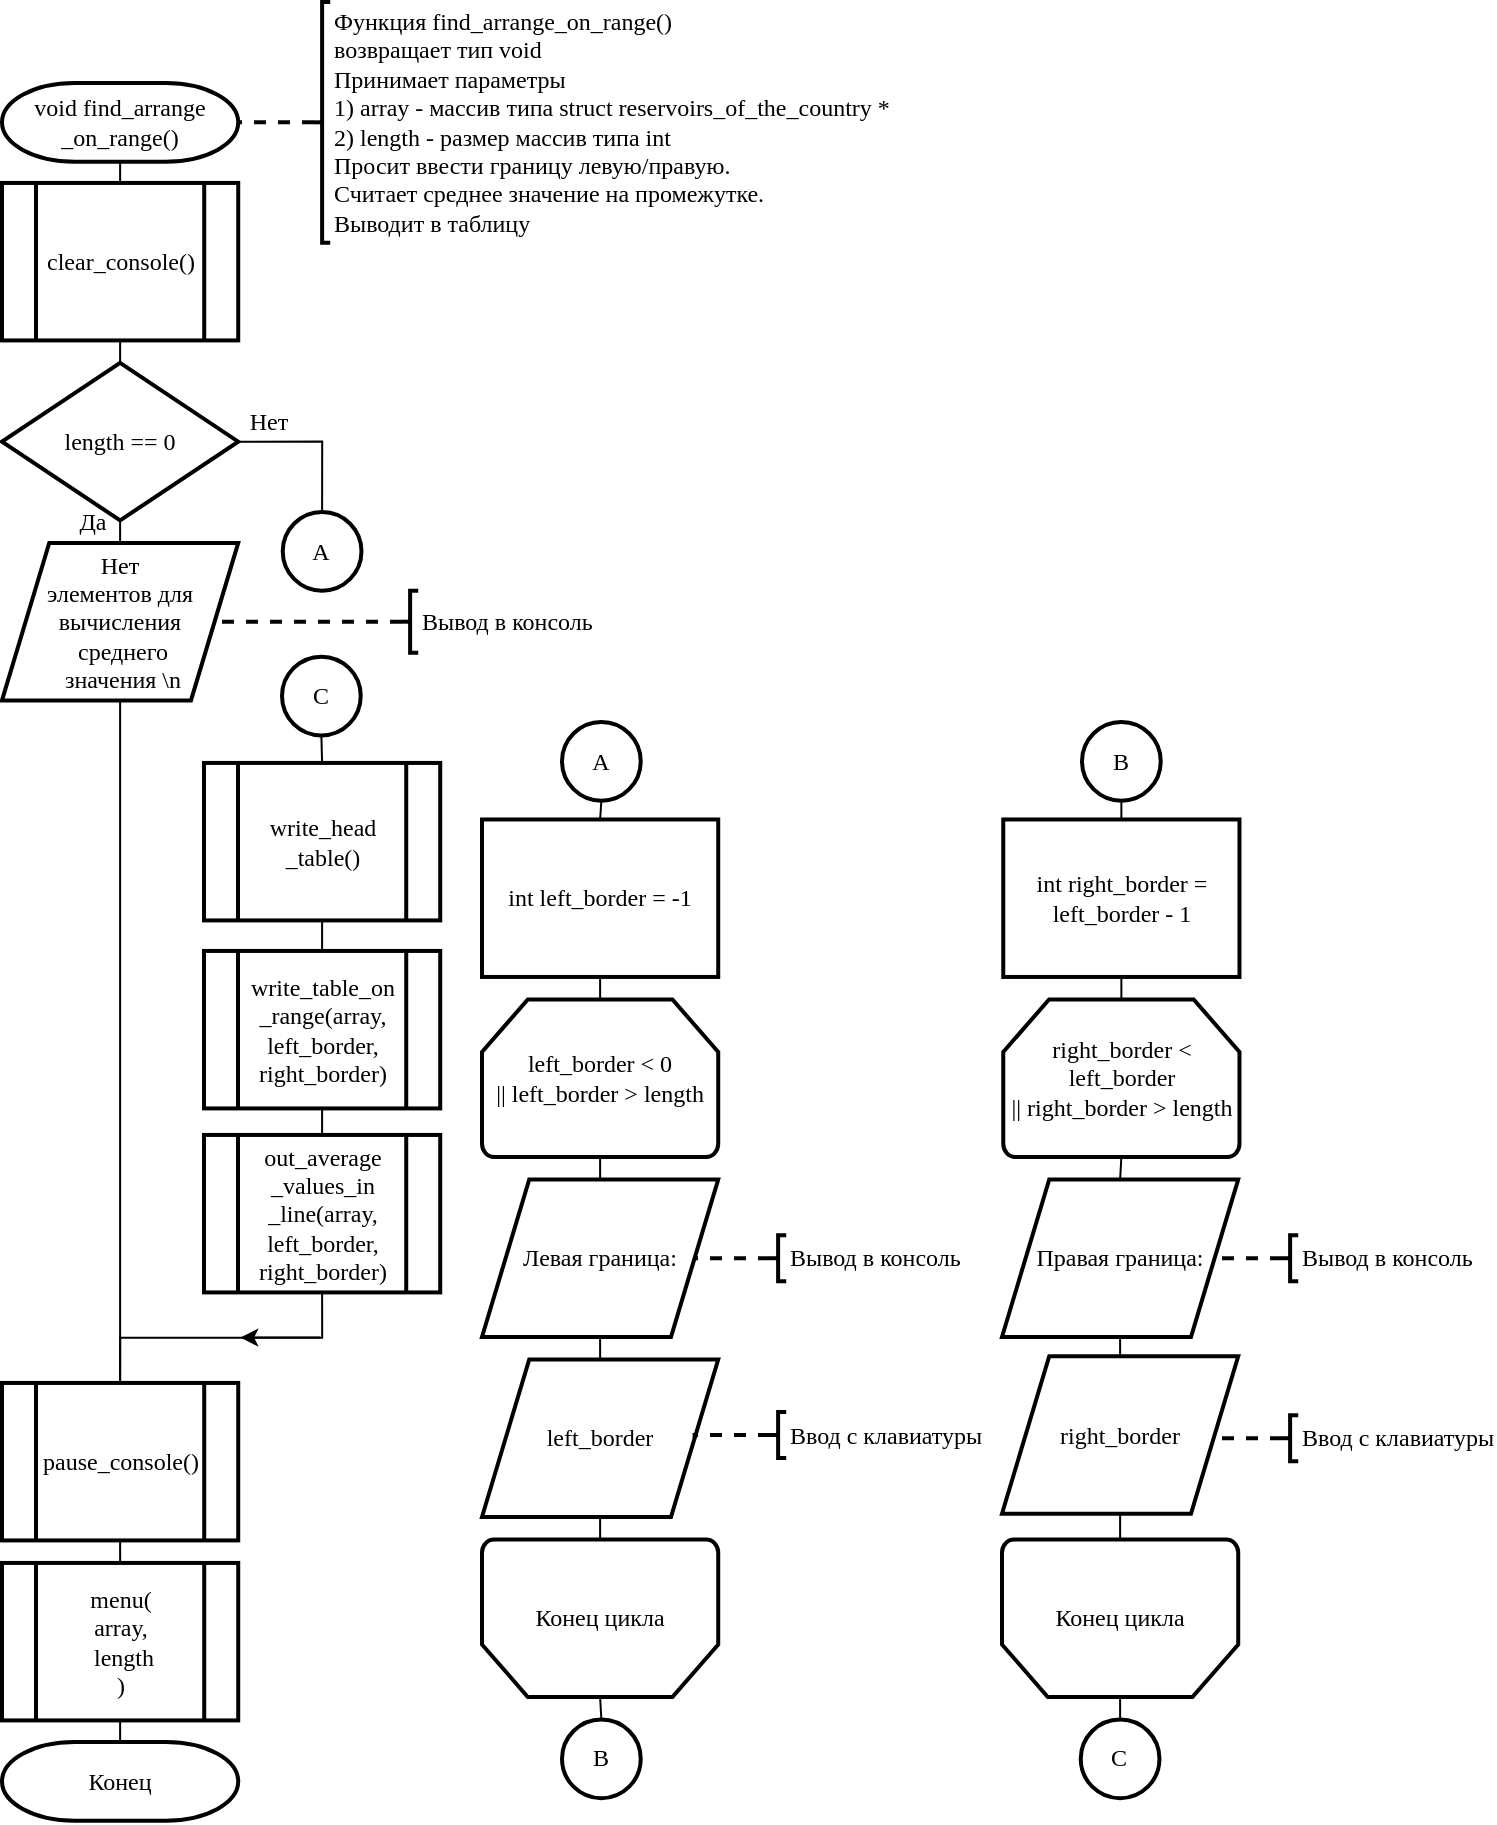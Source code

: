 <mxfile version="13.0.3" type="device"><diagram id="U5Ct55trOFn7t_glRgXs" name="Page-1"><mxGraphModel dx="599" dy="358" grid="1" gridSize="10" guides="1" tooltips="1" connect="1" arrows="1" fold="1" page="1" pageScale="1" pageWidth="827" pageHeight="1169" math="0" shadow="0"><root><mxCell id="0"/><mxCell id="1" parent="0"/><mxCell id="0v8F-oNbP1h4zUCTe8ye-46" style="edgeStyle=orthogonalEdgeStyle;rounded=0;orthogonalLoop=1;jettySize=auto;html=1;exitX=0.5;exitY=1;exitDx=0;exitDy=0;exitPerimeter=0;entryX=0.5;entryY=0;entryDx=0;entryDy=0;endArrow=none;endFill=0;strokeWidth=1;fontFamily=Times New Roman;" edge="1" parent="1" source="0v8F-oNbP1h4zUCTe8ye-1" target="0v8F-oNbP1h4zUCTe8ye-2"><mxGeometry relative="1" as="geometry"/></mxCell><mxCell id="0v8F-oNbP1h4zUCTe8ye-1" value="void find_arrange&lt;br&gt;_on_range()" style="strokeWidth=2;html=1;shape=mxgraph.flowchart.terminator;whiteSpace=wrap;fontFamily=Times New Roman;" vertex="1" parent="1"><mxGeometry x="60" y="140.47" width="118.11" height="39.37" as="geometry"/></mxCell><mxCell id="0v8F-oNbP1h4zUCTe8ye-47" style="edgeStyle=orthogonalEdgeStyle;rounded=0;orthogonalLoop=1;jettySize=auto;html=1;exitX=0.5;exitY=1;exitDx=0;exitDy=0;entryX=0.5;entryY=0;entryDx=0;entryDy=0;entryPerimeter=0;endArrow=none;endFill=0;strokeWidth=1;fontFamily=Times New Roman;" edge="1" parent="1" source="0v8F-oNbP1h4zUCTe8ye-2" target="0v8F-oNbP1h4zUCTe8ye-3"><mxGeometry relative="1" as="geometry"/></mxCell><mxCell id="0v8F-oNbP1h4zUCTe8ye-2" value="clear_console()" style="verticalLabelPosition=middle;verticalAlign=middle;html=1;shape=process;whiteSpace=wrap;rounded=0;size=0.14;arcSize=6;fontFamily=Times New Roman;strokeWidth=2;labelPosition=center;align=center;" vertex="1" parent="1"><mxGeometry x="60" y="190.47" width="118.11" height="78.74" as="geometry"/></mxCell><mxCell id="0v8F-oNbP1h4zUCTe8ye-48" style="edgeStyle=orthogonalEdgeStyle;rounded=0;orthogonalLoop=1;jettySize=auto;html=1;exitX=0.5;exitY=1;exitDx=0;exitDy=0;exitPerimeter=0;entryX=0.5;entryY=0;entryDx=0;entryDy=0;endArrow=none;endFill=0;strokeWidth=1;fontFamily=Times New Roman;" edge="1" parent="1" source="0v8F-oNbP1h4zUCTe8ye-3" target="0v8F-oNbP1h4zUCTe8ye-4"><mxGeometry relative="1" as="geometry"/></mxCell><mxCell id="0v8F-oNbP1h4zUCTe8ye-50" style="edgeStyle=orthogonalEdgeStyle;rounded=0;orthogonalLoop=1;jettySize=auto;html=1;exitX=1;exitY=0.5;exitDx=0;exitDy=0;exitPerimeter=0;entryX=0.5;entryY=0;entryDx=0;entryDy=0;entryPerimeter=0;endArrow=none;endFill=0;strokeWidth=1;fontFamily=Times New Roman;" edge="1" parent="1" source="0v8F-oNbP1h4zUCTe8ye-3" target="0v8F-oNbP1h4zUCTe8ye-49"><mxGeometry relative="1" as="geometry"/></mxCell><mxCell id="0v8F-oNbP1h4zUCTe8ye-3" value="length == 0" style="strokeWidth=2;html=1;shape=mxgraph.flowchart.decision;whiteSpace=wrap;fontFamily=Times New Roman;" vertex="1" parent="1"><mxGeometry x="60" y="280.47" width="118.11" height="78.74" as="geometry"/></mxCell><mxCell id="0v8F-oNbP1h4zUCTe8ye-60" style="edgeStyle=orthogonalEdgeStyle;rounded=0;orthogonalLoop=1;jettySize=auto;html=1;exitX=0.5;exitY=1;exitDx=0;exitDy=0;entryX=0.5;entryY=0;entryDx=0;entryDy=0;endArrow=none;endFill=0;strokeWidth=1;fontFamily=Times New Roman;" edge="1" parent="1" source="0v8F-oNbP1h4zUCTe8ye-4" target="0v8F-oNbP1h4zUCTe8ye-57"><mxGeometry relative="1" as="geometry"/></mxCell><mxCell id="0v8F-oNbP1h4zUCTe8ye-4" value="Нет&lt;br&gt;элементов для&lt;br&gt;вычисления&lt;br&gt;&amp;nbsp;среднего&lt;br&gt;&amp;nbsp;значения \n" style="shape=parallelogram;perimeter=parallelogramPerimeter;whiteSpace=wrap;html=1;strokeWidth=2;fontFamily=Times New Roman;" vertex="1" parent="1"><mxGeometry x="60" y="370.47" width="118.11" height="78.74" as="geometry"/></mxCell><mxCell id="0v8F-oNbP1h4zUCTe8ye-42" style="edgeStyle=orthogonalEdgeStyle;rounded=0;orthogonalLoop=1;jettySize=auto;html=1;exitX=0.5;exitY=1;exitDx=0;exitDy=0;entryX=0.5;entryY=0;entryDx=0;entryDy=0;entryPerimeter=0;endArrow=none;endFill=0;strokeWidth=1;fontFamily=Times New Roman;" edge="1" parent="1" source="0v8F-oNbP1h4zUCTe8ye-5" target="0v8F-oNbP1h4zUCTe8ye-6"><mxGeometry relative="1" as="geometry"/></mxCell><mxCell id="0v8F-oNbP1h4zUCTe8ye-5" value="int left_border = -1" style="rounded=0;whiteSpace=wrap;html=1;absoluteArcSize=1;arcSize=14;strokeWidth=2;fontFamily=Times New Roman;" vertex="1" parent="1"><mxGeometry x="300" y="508.74" width="118.11" height="78.74" as="geometry"/></mxCell><mxCell id="0v8F-oNbP1h4zUCTe8ye-33" style="edgeStyle=orthogonalEdgeStyle;rounded=0;orthogonalLoop=1;jettySize=auto;html=1;exitX=0.5;exitY=1;exitDx=0;exitDy=0;exitPerimeter=0;entryX=0.5;entryY=0;entryDx=0;entryDy=0;endArrow=none;endFill=0;strokeWidth=1;fontFamily=Times New Roman;" edge="1" parent="1" source="0v8F-oNbP1h4zUCTe8ye-6" target="0v8F-oNbP1h4zUCTe8ye-7"><mxGeometry relative="1" as="geometry"/></mxCell><mxCell id="0v8F-oNbP1h4zUCTe8ye-6" value="left_border &amp;lt; 0&lt;br&gt;|| left_border &amp;gt; length" style="strokeWidth=2;html=1;shape=mxgraph.flowchart.loop_limit;whiteSpace=wrap;fontFamily=Times New Roman;" vertex="1" parent="1"><mxGeometry x="300" y="598.74" width="118.11" height="78.74" as="geometry"/></mxCell><mxCell id="0v8F-oNbP1h4zUCTe8ye-32" style="edgeStyle=orthogonalEdgeStyle;rounded=0;orthogonalLoop=1;jettySize=auto;html=1;exitX=0.5;exitY=1;exitDx=0;exitDy=0;entryX=0.5;entryY=0;entryDx=0;entryDy=0;endArrow=none;endFill=0;strokeWidth=1;fontFamily=Times New Roman;" edge="1" parent="1" source="0v8F-oNbP1h4zUCTe8ye-7" target="0v8F-oNbP1h4zUCTe8ye-8"><mxGeometry relative="1" as="geometry"/></mxCell><mxCell id="0v8F-oNbP1h4zUCTe8ye-7" value="Левая граница:" style="shape=parallelogram;perimeter=parallelogramPerimeter;whiteSpace=wrap;html=1;strokeWidth=2;fontFamily=Times New Roman;" vertex="1" parent="1"><mxGeometry x="300" y="688.74" width="118.11" height="78.74" as="geometry"/></mxCell><mxCell id="0v8F-oNbP1h4zUCTe8ye-31" style="edgeStyle=orthogonalEdgeStyle;rounded=0;orthogonalLoop=1;jettySize=auto;html=1;exitX=0.5;exitY=1;exitDx=0;exitDy=0;entryX=0.5;entryY=1;entryDx=0;entryDy=0;entryPerimeter=0;endArrow=none;endFill=0;strokeWidth=1;fontFamily=Times New Roman;" edge="1" parent="1" source="0v8F-oNbP1h4zUCTe8ye-8" target="0v8F-oNbP1h4zUCTe8ye-9"><mxGeometry relative="1" as="geometry"/></mxCell><mxCell id="0v8F-oNbP1h4zUCTe8ye-8" value="left_border" style="shape=parallelogram;perimeter=parallelogramPerimeter;whiteSpace=wrap;html=1;strokeWidth=2;fontFamily=Times New Roman;" vertex="1" parent="1"><mxGeometry x="300" y="778.74" width="118.11" height="78.74" as="geometry"/></mxCell><mxCell id="0v8F-oNbP1h4zUCTe8ye-30" style="edgeStyle=orthogonalEdgeStyle;rounded=0;orthogonalLoop=1;jettySize=auto;html=1;exitX=0.5;exitY=0;exitDx=0;exitDy=0;exitPerimeter=0;entryX=0.5;entryY=0;entryDx=0;entryDy=0;entryPerimeter=0;endArrow=none;endFill=0;strokeWidth=1;fontFamily=Times New Roman;" edge="1" parent="1" source="0v8F-oNbP1h4zUCTe8ye-9" target="0v8F-oNbP1h4zUCTe8ye-27"><mxGeometry relative="1" as="geometry"/></mxCell><mxCell id="0v8F-oNbP1h4zUCTe8ye-9" value="Конец цикла" style="strokeWidth=2;html=1;shape=mxgraph.flowchart.loop_limit;whiteSpace=wrap;fontFamily=Times New Roman;flipV=1;" vertex="1" parent="1"><mxGeometry x="300" y="868.74" width="118.11" height="78.74" as="geometry"/></mxCell><mxCell id="0v8F-oNbP1h4zUCTe8ye-35" style="edgeStyle=orthogonalEdgeStyle;rounded=0;orthogonalLoop=1;jettySize=auto;html=1;exitX=0.5;exitY=1;exitDx=0;exitDy=0;entryX=0.5;entryY=0;entryDx=0;entryDy=0;entryPerimeter=0;endArrow=none;endFill=0;strokeWidth=1;fontFamily=Times New Roman;" edge="1" parent="1" source="0v8F-oNbP1h4zUCTe8ye-10" target="0v8F-oNbP1h4zUCTe8ye-11"><mxGeometry relative="1" as="geometry"/></mxCell><mxCell id="0v8F-oNbP1h4zUCTe8ye-10" value="int right_border = left_border - 1" style="rounded=0;whiteSpace=wrap;html=1;absoluteArcSize=1;arcSize=14;strokeWidth=2;fontFamily=Times New Roman;" vertex="1" parent="1"><mxGeometry x="560.63" y="508.74" width="118.11" height="78.74" as="geometry"/></mxCell><mxCell id="0v8F-oNbP1h4zUCTe8ye-36" style="edgeStyle=orthogonalEdgeStyle;rounded=0;orthogonalLoop=1;jettySize=auto;html=1;exitX=0.5;exitY=1;exitDx=0;exitDy=0;exitPerimeter=0;entryX=0.5;entryY=0;entryDx=0;entryDy=0;endArrow=none;endFill=0;strokeWidth=1;fontFamily=Times New Roman;" edge="1" parent="1" source="0v8F-oNbP1h4zUCTe8ye-11" target="0v8F-oNbP1h4zUCTe8ye-12"><mxGeometry relative="1" as="geometry"/></mxCell><mxCell id="0v8F-oNbP1h4zUCTe8ye-11" value="right_border &amp;lt; left_border&lt;br&gt;|| right_border &amp;gt; length" style="strokeWidth=2;html=1;shape=mxgraph.flowchart.loop_limit;whiteSpace=wrap;fontFamily=Times New Roman;" vertex="1" parent="1"><mxGeometry x="560.63" y="598.74" width="118.11" height="78.74" as="geometry"/></mxCell><mxCell id="0v8F-oNbP1h4zUCTe8ye-39" style="edgeStyle=orthogonalEdgeStyle;rounded=0;orthogonalLoop=1;jettySize=auto;html=1;exitX=0.5;exitY=1;exitDx=0;exitDy=0;entryX=0.5;entryY=0;entryDx=0;entryDy=0;endArrow=none;endFill=0;strokeWidth=1;fontFamily=Times New Roman;" edge="1" parent="1" source="0v8F-oNbP1h4zUCTe8ye-12" target="0v8F-oNbP1h4zUCTe8ye-13"><mxGeometry relative="1" as="geometry"/></mxCell><mxCell id="0v8F-oNbP1h4zUCTe8ye-12" value="Правая граница:" style="shape=parallelogram;perimeter=parallelogramPerimeter;whiteSpace=wrap;html=1;strokeWidth=2;fontFamily=Times New Roman;" vertex="1" parent="1"><mxGeometry x="560" y="688.74" width="118.11" height="78.74" as="geometry"/></mxCell><mxCell id="0v8F-oNbP1h4zUCTe8ye-40" style="edgeStyle=orthogonalEdgeStyle;rounded=0;orthogonalLoop=1;jettySize=auto;html=1;exitX=0.5;exitY=1;exitDx=0;exitDy=0;entryX=0.5;entryY=1;entryDx=0;entryDy=0;entryPerimeter=0;endArrow=none;endFill=0;strokeWidth=1;fontFamily=Times New Roman;" edge="1" parent="1" source="0v8F-oNbP1h4zUCTe8ye-13" target="0v8F-oNbP1h4zUCTe8ye-14"><mxGeometry relative="1" as="geometry"/></mxCell><mxCell id="0v8F-oNbP1h4zUCTe8ye-13" value="right_border" style="shape=parallelogram;perimeter=parallelogramPerimeter;whiteSpace=wrap;html=1;strokeWidth=2;fontFamily=Times New Roman;" vertex="1" parent="1"><mxGeometry x="560" y="777.13" width="118.11" height="78.74" as="geometry"/></mxCell><mxCell id="0v8F-oNbP1h4zUCTe8ye-41" style="edgeStyle=orthogonalEdgeStyle;rounded=0;orthogonalLoop=1;jettySize=auto;html=1;exitX=0.5;exitY=0;exitDx=0;exitDy=0;exitPerimeter=0;entryX=0.5;entryY=0;entryDx=0;entryDy=0;entryPerimeter=0;endArrow=none;endFill=0;strokeWidth=1;fontFamily=Times New Roman;" edge="1" parent="1" source="0v8F-oNbP1h4zUCTe8ye-14" target="0v8F-oNbP1h4zUCTe8ye-28"><mxGeometry relative="1" as="geometry"/></mxCell><mxCell id="0v8F-oNbP1h4zUCTe8ye-14" value="Конец цикла" style="strokeWidth=2;html=1;shape=mxgraph.flowchart.loop_limit;whiteSpace=wrap;fontFamily=Times New Roman;flipV=1;" vertex="1" parent="1"><mxGeometry x="560" y="868.74" width="118.11" height="78.74" as="geometry"/></mxCell><mxCell id="0v8F-oNbP1h4zUCTe8ye-21" style="edgeStyle=orthogonalEdgeStyle;rounded=0;orthogonalLoop=1;jettySize=auto;html=1;exitX=0;exitY=0.5;exitDx=0;exitDy=0;exitPerimeter=0;entryX=1;entryY=0.5;entryDx=0;entryDy=0;endArrow=none;endFill=0;dashed=1;strokeWidth=2;fontFamily=Times New Roman;" edge="1" parent="1" source="0v8F-oNbP1h4zUCTe8ye-15" target="0v8F-oNbP1h4zUCTe8ye-7"><mxGeometry relative="1" as="geometry"/></mxCell><mxCell id="0v8F-oNbP1h4zUCTe8ye-15" value="Вывод в консоль" style="strokeWidth=2;html=1;shape=mxgraph.flowchart.annotation_2;align=left;labelPosition=right;pointerEvents=1;fontFamily=Times New Roman;" vertex="1" parent="1"><mxGeometry x="444" y="716.61" width="8.11" height="23" as="geometry"/></mxCell><mxCell id="0v8F-oNbP1h4zUCTe8ye-22" style="edgeStyle=orthogonalEdgeStyle;rounded=0;orthogonalLoop=1;jettySize=auto;html=1;exitX=0;exitY=0.5;exitDx=0;exitDy=0;exitPerimeter=0;entryX=1;entryY=0.5;entryDx=0;entryDy=0;dashed=1;endArrow=none;endFill=0;strokeWidth=2;fontFamily=Times New Roman;" edge="1" parent="1" source="0v8F-oNbP1h4zUCTe8ye-16" target="0v8F-oNbP1h4zUCTe8ye-8"><mxGeometry relative="1" as="geometry"/></mxCell><mxCell id="0v8F-oNbP1h4zUCTe8ye-16" value="Ввод с клавиатуры" style="strokeWidth=2;html=1;shape=mxgraph.flowchart.annotation_2;align=left;labelPosition=right;pointerEvents=1;fontFamily=Times New Roman;" vertex="1" parent="1"><mxGeometry x="444" y="805" width="8.11" height="23" as="geometry"/></mxCell><mxCell id="0v8F-oNbP1h4zUCTe8ye-24" style="edgeStyle=orthogonalEdgeStyle;rounded=0;orthogonalLoop=1;jettySize=auto;html=1;exitX=0;exitY=0.5;exitDx=0;exitDy=0;exitPerimeter=0;entryX=1;entryY=0.5;entryDx=0;entryDy=0;dashed=1;endArrow=none;endFill=0;strokeWidth=2;fontFamily=Times New Roman;" edge="1" parent="1" source="0v8F-oNbP1h4zUCTe8ye-17" target="0v8F-oNbP1h4zUCTe8ye-12"><mxGeometry relative="1" as="geometry"/></mxCell><mxCell id="0v8F-oNbP1h4zUCTe8ye-17" value="Вывод в консоль" style="strokeWidth=2;html=1;shape=mxgraph.flowchart.annotation_2;align=left;labelPosition=right;pointerEvents=1;fontFamily=Times New Roman;" vertex="1" parent="1"><mxGeometry x="700" y="716.61" width="8.11" height="23" as="geometry"/></mxCell><mxCell id="0v8F-oNbP1h4zUCTe8ye-23" style="edgeStyle=orthogonalEdgeStyle;rounded=0;orthogonalLoop=1;jettySize=auto;html=1;exitX=0;exitY=0.5;exitDx=0;exitDy=0;exitPerimeter=0;entryX=1;entryY=0.5;entryDx=0;entryDy=0;dashed=1;endArrow=none;endFill=0;strokeWidth=2;fontFamily=Times New Roman;" edge="1" parent="1" source="0v8F-oNbP1h4zUCTe8ye-19" target="0v8F-oNbP1h4zUCTe8ye-13"><mxGeometry relative="1" as="geometry"/></mxCell><mxCell id="0v8F-oNbP1h4zUCTe8ye-19" value="Ввод с клавиатуры" style="strokeWidth=2;html=1;shape=mxgraph.flowchart.annotation_2;align=left;labelPosition=right;pointerEvents=1;fontFamily=Times New Roman;" vertex="1" parent="1"><mxGeometry x="700" y="806.61" width="8.11" height="23" as="geometry"/></mxCell><mxCell id="0v8F-oNbP1h4zUCTe8ye-29" style="edgeStyle=orthogonalEdgeStyle;rounded=0;orthogonalLoop=1;jettySize=auto;html=1;exitX=0.5;exitY=1;exitDx=0;exitDy=0;exitPerimeter=0;entryX=0.5;entryY=0;entryDx=0;entryDy=0;endArrow=none;endFill=0;strokeWidth=1;fontFamily=Times New Roman;" edge="1" parent="1" source="0v8F-oNbP1h4zUCTe8ye-25" target="0v8F-oNbP1h4zUCTe8ye-5"><mxGeometry relative="1" as="geometry"/></mxCell><mxCell id="0v8F-oNbP1h4zUCTe8ye-25" value="А" style="strokeWidth=2;html=1;shape=mxgraph.flowchart.start_2;whiteSpace=wrap;fontFamily=Times New Roman;" vertex="1" parent="1"><mxGeometry x="340" y="460" width="39.37" height="39.37" as="geometry"/></mxCell><mxCell id="0v8F-oNbP1h4zUCTe8ye-45" style="edgeStyle=orthogonalEdgeStyle;rounded=0;orthogonalLoop=1;jettySize=auto;html=1;exitX=0.5;exitY=1;exitDx=0;exitDy=0;exitPerimeter=0;entryX=0.5;entryY=0;entryDx=0;entryDy=0;endArrow=none;endFill=0;strokeWidth=1;fontFamily=Times New Roman;" edge="1" parent="1" source="0v8F-oNbP1h4zUCTe8ye-26" target="0v8F-oNbP1h4zUCTe8ye-10"><mxGeometry relative="1" as="geometry"/></mxCell><mxCell id="0v8F-oNbP1h4zUCTe8ye-26" value="B" style="strokeWidth=2;html=1;shape=mxgraph.flowchart.start_2;whiteSpace=wrap;fontFamily=Times New Roman;" vertex="1" parent="1"><mxGeometry x="600" y="460" width="39.37" height="39.37" as="geometry"/></mxCell><mxCell id="0v8F-oNbP1h4zUCTe8ye-27" value="B" style="strokeWidth=2;html=1;shape=mxgraph.flowchart.start_2;whiteSpace=wrap;fontFamily=Times New Roman;" vertex="1" parent="1"><mxGeometry x="340" y="958.74" width="39.37" height="39.37" as="geometry"/></mxCell><mxCell id="0v8F-oNbP1h4zUCTe8ye-28" value="C" style="strokeWidth=2;html=1;shape=mxgraph.flowchart.start_2;whiteSpace=wrap;fontFamily=Times New Roman;" vertex="1" parent="1"><mxGeometry x="599.37" y="958.74" width="39.37" height="39.37" as="geometry"/></mxCell><mxCell id="0v8F-oNbP1h4zUCTe8ye-49" value="A" style="strokeWidth=2;html=1;shape=mxgraph.flowchart.start_2;whiteSpace=wrap;fontFamily=Times New Roman;" vertex="1" parent="1"><mxGeometry x="200.37" y="354.97" width="39.37" height="39.37" as="geometry"/></mxCell><mxCell id="0v8F-oNbP1h4zUCTe8ye-63" style="edgeStyle=orthogonalEdgeStyle;rounded=0;orthogonalLoop=1;jettySize=auto;html=1;exitX=0.5;exitY=1;exitDx=0;exitDy=0;exitPerimeter=0;entryX=0.5;entryY=0;entryDx=0;entryDy=0;endArrow=none;endFill=0;strokeWidth=1;fontFamily=Times New Roman;" edge="1" parent="1" source="0v8F-oNbP1h4zUCTe8ye-51" target="0v8F-oNbP1h4zUCTe8ye-52"><mxGeometry relative="1" as="geometry"/></mxCell><mxCell id="0v8F-oNbP1h4zUCTe8ye-51" value="C" style="strokeWidth=2;html=1;shape=mxgraph.flowchart.start_2;whiteSpace=wrap;fontFamily=Times New Roman;" vertex="1" parent="1"><mxGeometry x="200" y="427.33" width="39.37" height="39.37" as="geometry"/></mxCell><mxCell id="0v8F-oNbP1h4zUCTe8ye-62" style="edgeStyle=orthogonalEdgeStyle;rounded=0;orthogonalLoop=1;jettySize=auto;html=1;exitX=0.5;exitY=1;exitDx=0;exitDy=0;entryX=0.5;entryY=0;entryDx=0;entryDy=0;endArrow=none;endFill=0;strokeWidth=1;fontFamily=Times New Roman;" edge="1" parent="1" source="0v8F-oNbP1h4zUCTe8ye-52" target="0v8F-oNbP1h4zUCTe8ye-53"><mxGeometry relative="1" as="geometry"/></mxCell><mxCell id="0v8F-oNbP1h4zUCTe8ye-52" value="write_head&lt;br&gt;_table()" style="verticalLabelPosition=middle;verticalAlign=middle;html=1;shape=process;whiteSpace=wrap;rounded=0;size=0.14;arcSize=6;fontFamily=Times New Roman;strokeWidth=2;labelPosition=center;align=center;" vertex="1" parent="1"><mxGeometry x="161" y="480.47" width="118.11" height="78.74" as="geometry"/></mxCell><mxCell id="0v8F-oNbP1h4zUCTe8ye-61" style="edgeStyle=orthogonalEdgeStyle;rounded=0;orthogonalLoop=1;jettySize=auto;html=1;exitX=0.5;exitY=1;exitDx=0;exitDy=0;entryX=0.5;entryY=0;entryDx=0;entryDy=0;endArrow=none;endFill=0;strokeWidth=1;fontFamily=Times New Roman;" edge="1" parent="1" source="0v8F-oNbP1h4zUCTe8ye-53" target="0v8F-oNbP1h4zUCTe8ye-56"><mxGeometry relative="1" as="geometry"/></mxCell><mxCell id="0v8F-oNbP1h4zUCTe8ye-53" value="write_table_on&lt;br&gt;_range(array, left_border, right_border)" style="verticalLabelPosition=middle;verticalAlign=middle;html=1;shape=process;whiteSpace=wrap;rounded=0;size=0.14;arcSize=6;fontFamily=Times New Roman;strokeWidth=2;labelPosition=center;align=center;" vertex="1" parent="1"><mxGeometry x="161" y="574.47" width="118.11" height="78.74" as="geometry"/></mxCell><mxCell id="0v8F-oNbP1h4zUCTe8ye-59" style="edgeStyle=orthogonalEdgeStyle;rounded=0;orthogonalLoop=1;jettySize=auto;html=1;exitX=0.5;exitY=1;exitDx=0;exitDy=0;entryX=0.5;entryY=0;entryDx=0;entryDy=0;endArrow=none;endFill=0;strokeWidth=1;fontFamily=Times New Roman;" edge="1" parent="1" source="0v8F-oNbP1h4zUCTe8ye-56" target="0v8F-oNbP1h4zUCTe8ye-57"><mxGeometry relative="1" as="geometry"/></mxCell><mxCell id="0v8F-oNbP1h4zUCTe8ye-56" value="out_average&lt;br&gt;_values_in&lt;br&gt;_line(array, left_border, right_border)" style="verticalLabelPosition=middle;verticalAlign=middle;html=1;shape=process;whiteSpace=wrap;rounded=0;size=0.14;arcSize=6;fontFamily=Times New Roman;strokeWidth=2;labelPosition=center;align=center;" vertex="1" parent="1"><mxGeometry x="161" y="666.47" width="118.11" height="78.74" as="geometry"/></mxCell><mxCell id="0v8F-oNbP1h4zUCTe8ye-67" style="edgeStyle=orthogonalEdgeStyle;rounded=0;orthogonalLoop=1;jettySize=auto;html=1;exitX=0.5;exitY=1;exitDx=0;exitDy=0;endArrow=none;endFill=0;strokeWidth=1;fontFamily=Times New Roman;" edge="1" parent="1" source="0v8F-oNbP1h4zUCTe8ye-57" target="0v8F-oNbP1h4zUCTe8ye-58"><mxGeometry relative="1" as="geometry"/></mxCell><mxCell id="0v8F-oNbP1h4zUCTe8ye-57" value="pause_console()" style="verticalLabelPosition=middle;verticalAlign=middle;html=1;shape=process;whiteSpace=wrap;rounded=0;size=0.14;arcSize=6;fontFamily=Times New Roman;strokeWidth=2;labelPosition=center;align=center;" vertex="1" parent="1"><mxGeometry x="60" y="790.47" width="118.11" height="78.74" as="geometry"/></mxCell><mxCell id="0v8F-oNbP1h4zUCTe8ye-68" style="edgeStyle=orthogonalEdgeStyle;rounded=0;orthogonalLoop=1;jettySize=auto;html=1;exitX=0.5;exitY=1;exitDx=0;exitDy=0;entryX=0.5;entryY=0;entryDx=0;entryDy=0;entryPerimeter=0;endArrow=none;endFill=0;strokeWidth=1;fontFamily=Times New Roman;" edge="1" parent="1" source="0v8F-oNbP1h4zUCTe8ye-58" target="0v8F-oNbP1h4zUCTe8ye-66"><mxGeometry relative="1" as="geometry"/></mxCell><mxCell id="0v8F-oNbP1h4zUCTe8ye-58" value="menu(&lt;br&gt;array,&lt;br&gt;&amp;nbsp;length&lt;br&gt;)" style="verticalLabelPosition=middle;verticalAlign=middle;html=1;shape=process;whiteSpace=wrap;rounded=0;size=0.14;arcSize=6;fontFamily=Times New Roman;strokeWidth=2;labelPosition=center;align=center;" vertex="1" parent="1"><mxGeometry x="60" y="880.47" width="118.11" height="78.74" as="geometry"/></mxCell><mxCell id="0v8F-oNbP1h4zUCTe8ye-65" style="edgeStyle=orthogonalEdgeStyle;rounded=0;orthogonalLoop=1;jettySize=auto;html=1;entryX=1;entryY=0.5;entryDx=0;entryDy=0;entryPerimeter=0;endArrow=none;endFill=0;strokeWidth=2;dashed=1;fontFamily=Times New Roman;" edge="1" parent="1" source="0v8F-oNbP1h4zUCTe8ye-64" target="0v8F-oNbP1h4zUCTe8ye-1"><mxGeometry relative="1" as="geometry"/></mxCell><mxCell id="0v8F-oNbP1h4zUCTe8ye-64" value="Функция&amp;nbsp;find_arrange_on_range()&lt;br&gt;возвращает тип void&lt;br&gt;Принимает параметры&lt;br&gt;1) array - массив типа&amp;nbsp;struct reservoirs_of_the_country *&lt;br&gt;2) length - размер массив типа int&lt;br&gt;Просит ввести границу левую/правую.&lt;br&gt;Считает среднее значение на промежутке.&lt;br&gt;Выводит в таблицу" style="strokeWidth=2;html=1;shape=mxgraph.flowchart.annotation_2;align=left;labelPosition=right;pointerEvents=1;fontFamily=Times New Roman;" vertex="1" parent="1"><mxGeometry x="216" y="100" width="8.11" height="120.32" as="geometry"/></mxCell><mxCell id="0v8F-oNbP1h4zUCTe8ye-66" value="Конец" style="strokeWidth=2;html=1;shape=mxgraph.flowchart.terminator;whiteSpace=wrap;fontFamily=Times New Roman;" vertex="1" parent="1"><mxGeometry x="60" y="970" width="118.11" height="39.37" as="geometry"/></mxCell><mxCell id="0v8F-oNbP1h4zUCTe8ye-70" style="edgeStyle=orthogonalEdgeStyle;rounded=0;orthogonalLoop=1;jettySize=auto;html=1;exitX=0;exitY=0.5;exitDx=0;exitDy=0;exitPerimeter=0;entryX=1;entryY=0.5;entryDx=0;entryDy=0;endArrow=none;endFill=0;strokeWidth=2;dashed=1;fontFamily=Times New Roman;" edge="1" parent="1" source="0v8F-oNbP1h4zUCTe8ye-69" target="0v8F-oNbP1h4zUCTe8ye-4"><mxGeometry relative="1" as="geometry"/></mxCell><mxCell id="0v8F-oNbP1h4zUCTe8ye-69" value="Вывод в консоль" style="strokeWidth=2;html=1;shape=mxgraph.flowchart.annotation_2;align=left;labelPosition=right;pointerEvents=1;fontFamily=Times New Roman;" vertex="1" parent="1"><mxGeometry x="260" y="394.34" width="8.11" height="31" as="geometry"/></mxCell><mxCell id="0v8F-oNbP1h4zUCTe8ye-72" value="" style="endArrow=classic;html=1;strokeWidth=1;fontFamily=Times New Roman;" edge="1" parent="1"><mxGeometry width="50" height="50" relative="1" as="geometry"><mxPoint x="219.11" y="767.79" as="sourcePoint"/><mxPoint x="179.11" y="767.79" as="targetPoint"/></mxGeometry></mxCell><mxCell id="0v8F-oNbP1h4zUCTe8ye-73" value="Да" style="text;html=1;align=center;verticalAlign=middle;resizable=0;points=[];autosize=1;fontFamily=Times New Roman;" vertex="1" parent="1"><mxGeometry x="90" y="350.47" width="30" height="20" as="geometry"/></mxCell><mxCell id="0v8F-oNbP1h4zUCTe8ye-74" value="Нет" style="text;html=1;align=center;verticalAlign=middle;resizable=0;points=[];autosize=1;fontFamily=Times New Roman;" vertex="1" parent="1"><mxGeometry x="178.11" y="300" width="30" height="20" as="geometry"/></mxCell></root></mxGraphModel></diagram></mxfile>